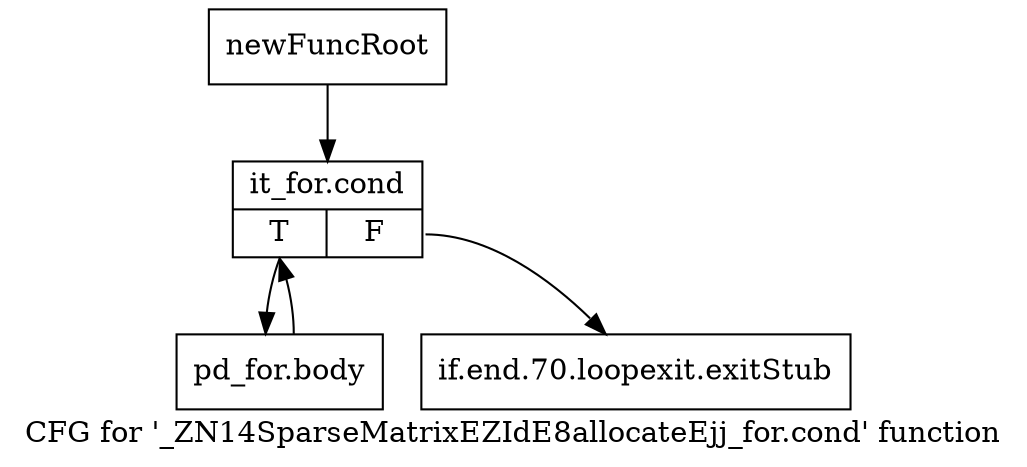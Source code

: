 digraph "CFG for '_ZN14SparseMatrixEZIdE8allocateEjj_for.cond' function" {
	label="CFG for '_ZN14SparseMatrixEZIdE8allocateEjj_for.cond' function";

	Node0x8b1dc10 [shape=record,label="{newFuncRoot}"];
	Node0x8b1dc10 -> Node0x8b1dcb0;
	Node0x8b1dc60 [shape=record,label="{if.end.70.loopexit.exitStub}"];
	Node0x8b1dcb0 [shape=record,label="{it_for.cond|{<s0>T|<s1>F}}"];
	Node0x8b1dcb0:s0 -> Node0x8b1dd00;
	Node0x8b1dcb0:s1 -> Node0x8b1dc60;
	Node0x8b1dd00 [shape=record,label="{pd_for.body}"];
	Node0x8b1dd00 -> Node0x8b1dcb0;
}
